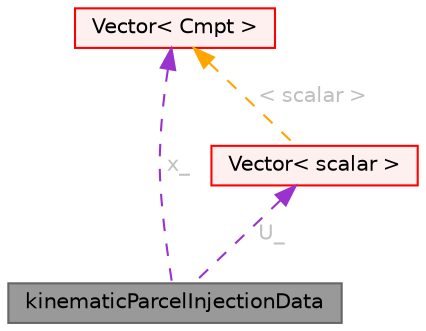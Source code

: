 digraph "kinematicParcelInjectionData"
{
 // LATEX_PDF_SIZE
  bgcolor="transparent";
  edge [fontname=Helvetica,fontsize=10,labelfontname=Helvetica,labelfontsize=10];
  node [fontname=Helvetica,fontsize=10,shape=box,height=0.2,width=0.4];
  Node1 [id="Node000001",label="kinematicParcelInjectionData",height=0.2,width=0.4,color="gray40", fillcolor="grey60", style="filled", fontcolor="black",tooltip="Container class to provide injection data for kinematic parcels."];
  Node2 -> Node1 [id="edge1_Node000001_Node000002",dir="back",color="darkorchid3",style="dashed",tooltip=" ",label=" x_",fontcolor="grey" ];
  Node2 [id="Node000002",label="Vector\< Cmpt \>",height=0.2,width=0.4,color="red", fillcolor="#FFF0F0", style="filled",URL="$classFoam_1_1Vector.html",tooltip="Templated 3D Vector derived from VectorSpace adding construction from 3 components,..."];
  Node5 -> Node1 [id="edge2_Node000001_Node000005",dir="back",color="darkorchid3",style="dashed",tooltip=" ",label=" U_",fontcolor="grey" ];
  Node5 [id="Node000005",label="Vector\< scalar \>",height=0.2,width=0.4,color="red", fillcolor="#FFF0F0", style="filled",URL="$classFoam_1_1Vector.html",tooltip=" "];
  Node2 -> Node5 [id="edge3_Node000005_Node000002",dir="back",color="orange",style="dashed",tooltip=" ",label=" \< scalar \>",fontcolor="grey" ];
}

